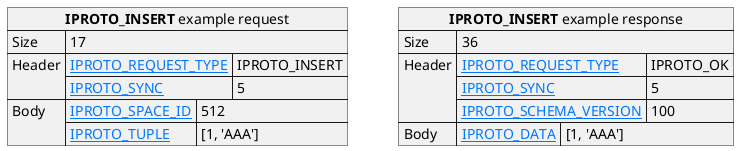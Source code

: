 @startuml

skinparam {
    HyperlinkColor #0077FF
    FontColor #313131
    BorderColor #313131
    BackgroundColor transparent
}

json "**IPROTO_INSERT** example request" as insert_example_request {
    "Size": "17",
    "Header": {
      "[[https://tarantool.io/en/doc/latest/dev_guide/internals/iproto/keys IPROTO_REQUEST_TYPE]]": "IPROTO_INSERT",
      "[[https://tarantool.io/en/doc/latest/dev_guide/internals/iproto/keys IPROTO_SYNC]]": "5"
    },
    "Body": {
      "[[https://tarantool.io/en/doc/latest/dev_guide/internals/iproto/keys IPROTO_SPACE_ID]]": "512",
      "[[https://tarantool.io/en/doc/latest/dev_guide/internals/iproto/keys IPROTO_TUPLE]]": "[1, 'AAA']"
    }
}

json "**IPROTO_INSERT** example response" as insert_example_response {
    "Size": "36",
    "Header": {
      "[[https://tarantool.io/en/doc/latest/dev_guide/internals/iproto/keys IPROTO_REQUEST_TYPE]]": "IPROTO_OK",
      "[[https://tarantool.io/en/doc/latest/dev_guide/internals/iproto/keys IPROTO_SYNC]]": "5",
      "[[https://tarantool.io/en/doc/latest/dev_guide/internals/iproto/keys IPROTO_SCHEMA_VERSION]]": "100"
    },
    "Body": {
      "[[https://tarantool.io/en/doc/latest/dev_guide/internals/iproto/keys IPROTO_DATA]]": "[1, 'AAA']"
    }
}

@enduml
